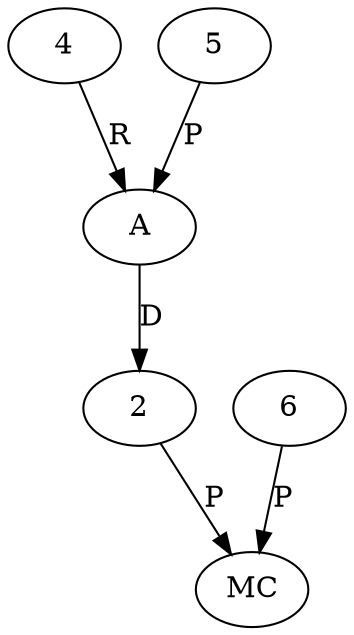 digraph "AUG" {

  1 [ label="MC" s="split()" t="Processor" l="401" ];
  2 [ t="String" n="dummy_" ];
  3 [ label="A" t="String[]" l="401" ];
  4 [ t="String[]" n="args" ];
  5 [ t="int" v="1" ];
  6 [ t="Set" n="set" ];
  6 -> 1 [ label="P" ];
  2 -> 1 [ label="P" ];
  3 -> 2 [ label="D" ];
  5 -> 3 [ label="P" ];
  4 -> 3 [ label="R" ];
}
